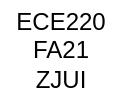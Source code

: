 <mxfile version="14.4.2" type="device"><diagram id="fDZiFlKBVRONkfH-Dyb5" name="第 1 页"><mxGraphModel dx="178" dy="134" grid="0" gridSize="10" guides="1" tooltips="1" connect="1" arrows="1" fold="1" page="1" pageScale="1" pageWidth="827" pageHeight="1169" math="0" shadow="0"><root><mxCell id="0"/><mxCell id="1" parent="0"/><mxCell id="059C5aPrHusE-lO1G_Ef-1" value="ECE220&lt;br&gt;FA21&lt;br&gt;ZJUI" style="text;html=1;align=center;verticalAlign=middle;resizable=0;points=[];autosize=1;" parent="1" vertex="1"><mxGeometry x="270" y="265" width="60" height="50" as="geometry"/></mxCell></root></mxGraphModel></diagram></mxfile>